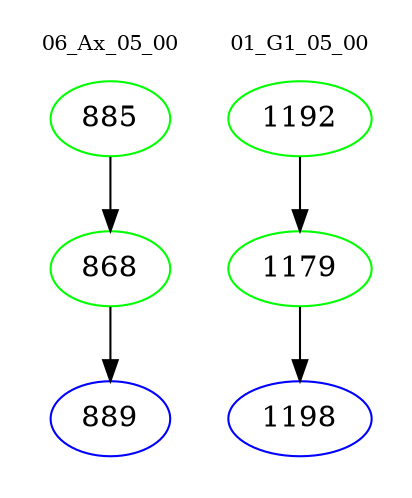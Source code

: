 digraph{
subgraph cluster_0 {
color = white
label = "06_Ax_05_00";
fontsize=10;
T0_885 [label="885", color="green"]
T0_885 -> T0_868 [color="black"]
T0_868 [label="868", color="green"]
T0_868 -> T0_889 [color="black"]
T0_889 [label="889", color="blue"]
}
subgraph cluster_1 {
color = white
label = "01_G1_05_00";
fontsize=10;
T1_1192 [label="1192", color="green"]
T1_1192 -> T1_1179 [color="black"]
T1_1179 [label="1179", color="green"]
T1_1179 -> T1_1198 [color="black"]
T1_1198 [label="1198", color="blue"]
}
}
